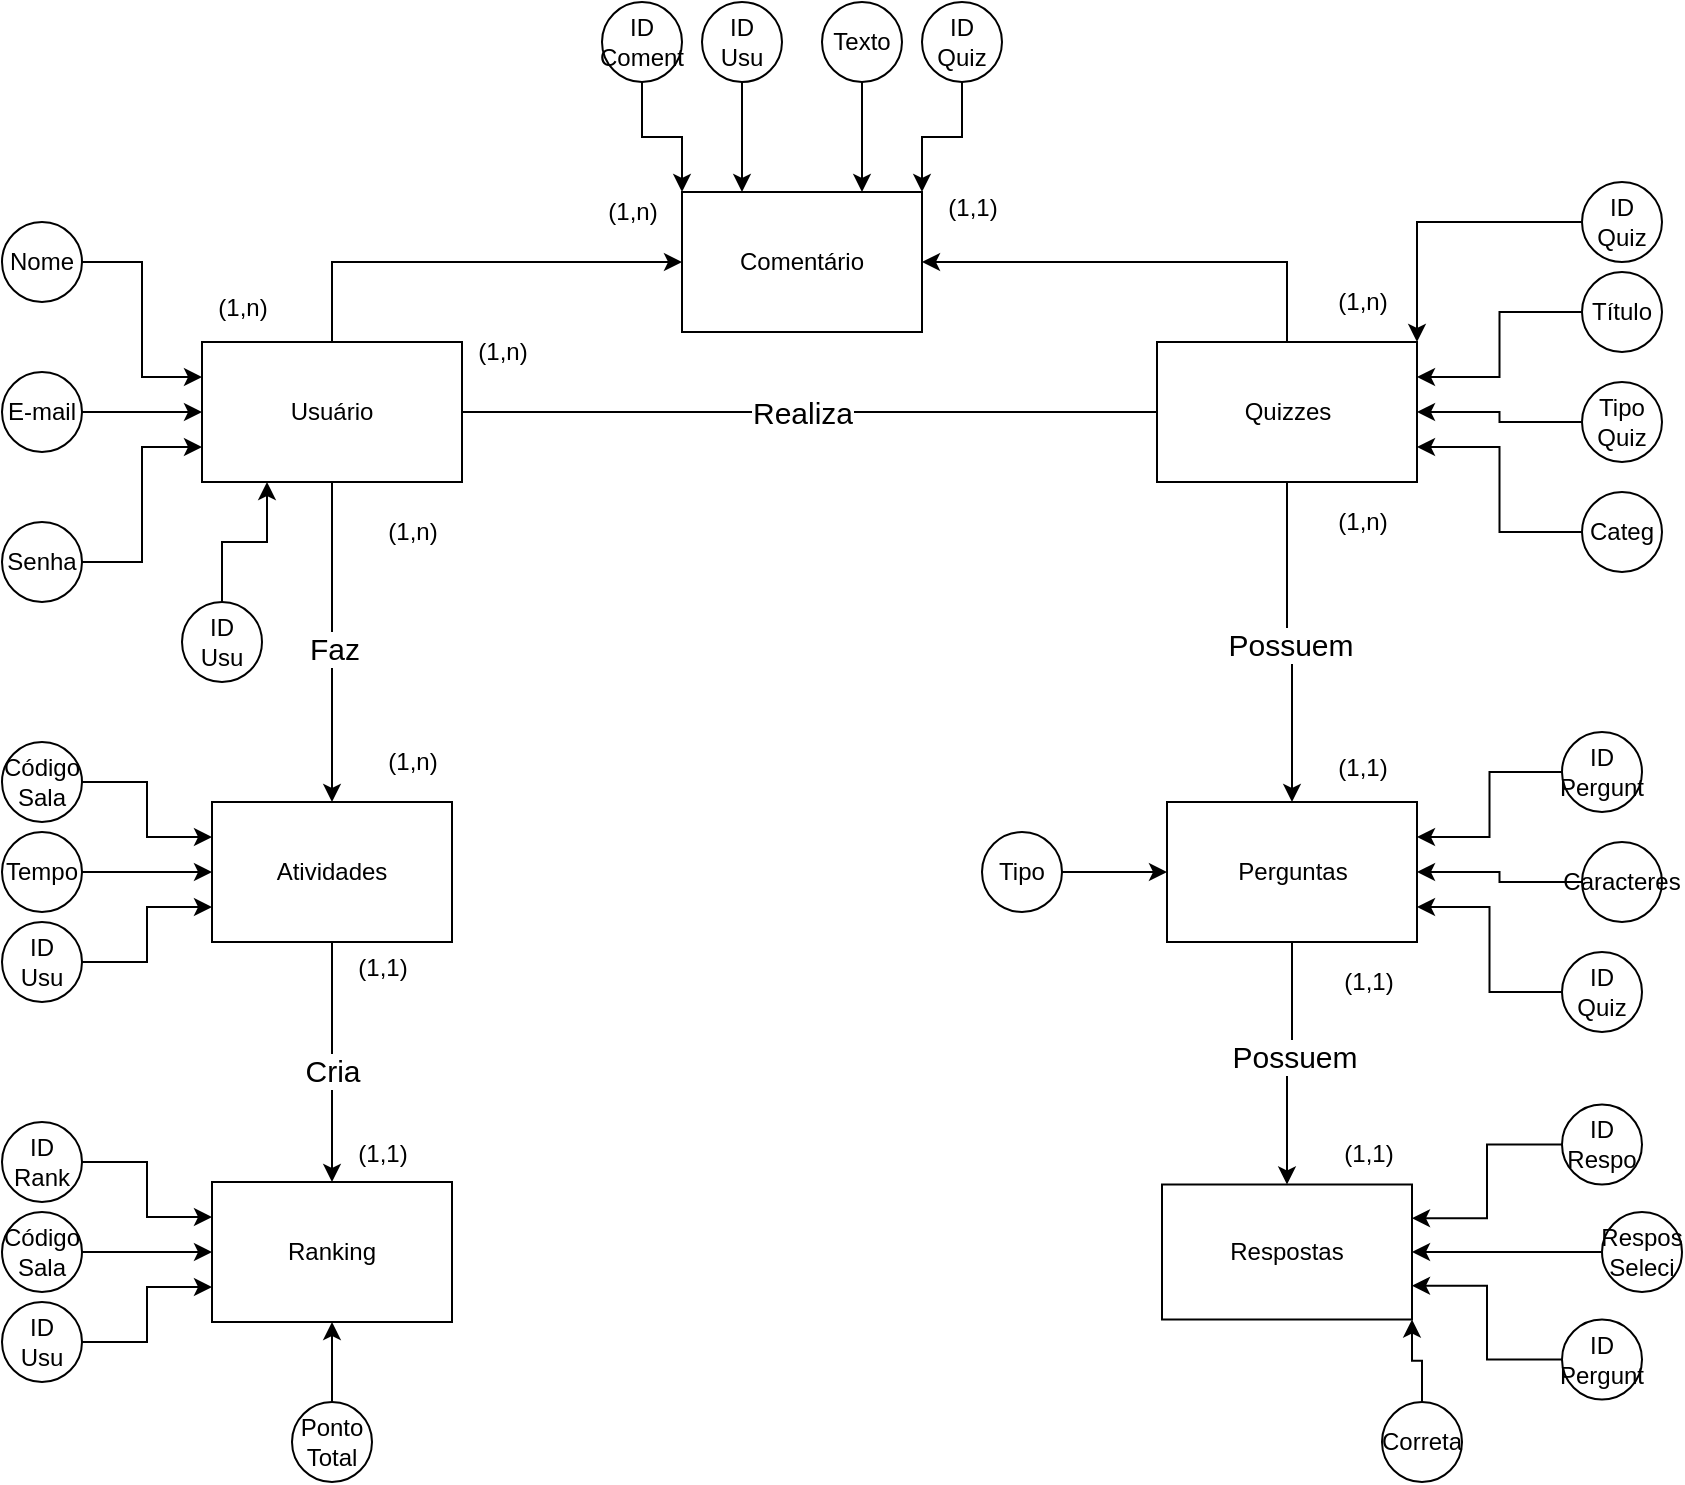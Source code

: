 <mxfile version="24.7.14">
  <diagram id="R2lEEEUBdFMjLlhIrx00" name="Page-1">
    <mxGraphModel dx="1393" dy="755" grid="1" gridSize="10" guides="1" tooltips="1" connect="1" arrows="1" fold="1" page="1" pageScale="1" pageWidth="850" pageHeight="1100" math="0" shadow="0" extFonts="Permanent Marker^https://fonts.googleapis.com/css?family=Permanent+Marker">
      <root>
        <mxCell id="0" />
        <mxCell id="1" parent="0" />
        <mxCell id="keiCmi9gTDB518gkM9KE-36" style="edgeStyle=orthogonalEdgeStyle;rounded=0;orthogonalLoop=1;jettySize=auto;html=1;exitX=0.5;exitY=1;exitDx=0;exitDy=0;" edge="1" parent="1" source="keiCmi9gTDB518gkM9KE-1" target="keiCmi9gTDB518gkM9KE-31">
          <mxGeometry relative="1" as="geometry" />
        </mxCell>
        <mxCell id="keiCmi9gTDB518gkM9KE-37" value="&lt;font style=&quot;font-size: 15px;&quot;&gt;Faz&lt;/font&gt;" style="edgeLabel;html=1;align=center;verticalAlign=middle;resizable=0;points=[];" vertex="1" connectable="0" parent="keiCmi9gTDB518gkM9KE-36">
          <mxGeometry x="0.037" y="1" relative="1" as="geometry">
            <mxPoint as="offset" />
          </mxGeometry>
        </mxCell>
        <mxCell id="keiCmi9gTDB518gkM9KE-92" style="edgeStyle=orthogonalEdgeStyle;rounded=0;orthogonalLoop=1;jettySize=auto;html=1;exitX=0.5;exitY=0;exitDx=0;exitDy=0;entryX=0;entryY=0.5;entryDx=0;entryDy=0;" edge="1" parent="1" source="keiCmi9gTDB518gkM9KE-1" target="keiCmi9gTDB518gkM9KE-85">
          <mxGeometry relative="1" as="geometry" />
        </mxCell>
        <mxCell id="keiCmi9gTDB518gkM9KE-1" value="Usuário" style="rounded=0;whiteSpace=wrap;html=1;" vertex="1" parent="1">
          <mxGeometry x="110" y="220" width="130" height="70" as="geometry" />
        </mxCell>
        <mxCell id="keiCmi9gTDB518gkM9KE-49" style="edgeStyle=orthogonalEdgeStyle;rounded=0;orthogonalLoop=1;jettySize=auto;html=1;exitX=0.5;exitY=1;exitDx=0;exitDy=0;entryX=0.5;entryY=0;entryDx=0;entryDy=0;" edge="1" parent="1" source="keiCmi9gTDB518gkM9KE-2" target="keiCmi9gTDB518gkM9KE-43">
          <mxGeometry relative="1" as="geometry" />
        </mxCell>
        <mxCell id="keiCmi9gTDB518gkM9KE-50" value="&lt;font style=&quot;font-size: 15px;&quot;&gt;Possuem&lt;/font&gt;" style="edgeLabel;html=1;align=center;verticalAlign=middle;resizable=0;points=[];" vertex="1" connectable="0" parent="keiCmi9gTDB518gkM9KE-49">
          <mxGeometry x="0.025" y="-1" relative="1" as="geometry">
            <mxPoint as="offset" />
          </mxGeometry>
        </mxCell>
        <mxCell id="keiCmi9gTDB518gkM9KE-93" style="edgeStyle=orthogonalEdgeStyle;rounded=0;orthogonalLoop=1;jettySize=auto;html=1;exitX=0.5;exitY=0;exitDx=0;exitDy=0;entryX=1;entryY=0.5;entryDx=0;entryDy=0;" edge="1" parent="1" source="keiCmi9gTDB518gkM9KE-2" target="keiCmi9gTDB518gkM9KE-85">
          <mxGeometry relative="1" as="geometry" />
        </mxCell>
        <mxCell id="keiCmi9gTDB518gkM9KE-2" value="Quizzes" style="rounded=0;whiteSpace=wrap;html=1;" vertex="1" parent="1">
          <mxGeometry x="587.5" y="220" width="130" height="70" as="geometry" />
        </mxCell>
        <mxCell id="keiCmi9gTDB518gkM9KE-87" style="edgeStyle=orthogonalEdgeStyle;rounded=0;orthogonalLoop=1;jettySize=auto;html=1;exitX=0.5;exitY=0;exitDx=0;exitDy=0;entryX=0.25;entryY=1;entryDx=0;entryDy=0;" edge="1" parent="1" source="keiCmi9gTDB518gkM9KE-19" target="keiCmi9gTDB518gkM9KE-1">
          <mxGeometry relative="1" as="geometry" />
        </mxCell>
        <mxCell id="keiCmi9gTDB518gkM9KE-19" value="ID&lt;br&gt;Usu" style="ellipse;whiteSpace=wrap;html=1;aspect=fixed;" vertex="1" parent="1">
          <mxGeometry x="100" y="350" width="40" height="40" as="geometry" />
        </mxCell>
        <mxCell id="keiCmi9gTDB518gkM9KE-22" style="edgeStyle=orthogonalEdgeStyle;rounded=0;orthogonalLoop=1;jettySize=auto;html=1;exitX=1;exitY=0.5;exitDx=0;exitDy=0;entryX=0;entryY=0.25;entryDx=0;entryDy=0;" edge="1" parent="1" source="keiCmi9gTDB518gkM9KE-21" target="keiCmi9gTDB518gkM9KE-1">
          <mxGeometry relative="1" as="geometry" />
        </mxCell>
        <mxCell id="keiCmi9gTDB518gkM9KE-21" value="Nome" style="ellipse;whiteSpace=wrap;html=1;aspect=fixed;" vertex="1" parent="1">
          <mxGeometry x="10" y="160" width="40" height="40" as="geometry" />
        </mxCell>
        <mxCell id="keiCmi9gTDB518gkM9KE-24" style="edgeStyle=orthogonalEdgeStyle;rounded=0;orthogonalLoop=1;jettySize=auto;html=1;entryX=0;entryY=0.5;entryDx=0;entryDy=0;" edge="1" parent="1" source="keiCmi9gTDB518gkM9KE-23" target="keiCmi9gTDB518gkM9KE-1">
          <mxGeometry relative="1" as="geometry" />
        </mxCell>
        <mxCell id="keiCmi9gTDB518gkM9KE-23" value="E-mail" style="ellipse;whiteSpace=wrap;html=1;aspect=fixed;" vertex="1" parent="1">
          <mxGeometry x="10" y="235" width="40" height="40" as="geometry" />
        </mxCell>
        <mxCell id="keiCmi9gTDB518gkM9KE-26" style="edgeStyle=orthogonalEdgeStyle;rounded=0;orthogonalLoop=1;jettySize=auto;html=1;entryX=0;entryY=0.75;entryDx=0;entryDy=0;" edge="1" parent="1" source="keiCmi9gTDB518gkM9KE-25" target="keiCmi9gTDB518gkM9KE-1">
          <mxGeometry relative="1" as="geometry" />
        </mxCell>
        <mxCell id="keiCmi9gTDB518gkM9KE-25" value="Senha" style="ellipse;whiteSpace=wrap;html=1;aspect=fixed;" vertex="1" parent="1">
          <mxGeometry x="10" y="310" width="40" height="40" as="geometry" />
        </mxCell>
        <mxCell id="keiCmi9gTDB518gkM9KE-28" style="edgeStyle=orthogonalEdgeStyle;rounded=0;orthogonalLoop=1;jettySize=auto;html=1;entryX=1;entryY=0;entryDx=0;entryDy=0;" edge="1" parent="1" source="keiCmi9gTDB518gkM9KE-27" target="keiCmi9gTDB518gkM9KE-2">
          <mxGeometry relative="1" as="geometry" />
        </mxCell>
        <mxCell id="keiCmi9gTDB518gkM9KE-27" value="ID&lt;br&gt;Quiz" style="ellipse;whiteSpace=wrap;html=1;aspect=fixed;" vertex="1" parent="1">
          <mxGeometry x="800" y="140" width="40" height="40" as="geometry" />
        </mxCell>
        <mxCell id="keiCmi9gTDB518gkM9KE-30" style="edgeStyle=orthogonalEdgeStyle;rounded=0;orthogonalLoop=1;jettySize=auto;html=1;entryX=1;entryY=0.25;entryDx=0;entryDy=0;" edge="1" parent="1" source="keiCmi9gTDB518gkM9KE-29" target="keiCmi9gTDB518gkM9KE-2">
          <mxGeometry relative="1" as="geometry" />
        </mxCell>
        <mxCell id="keiCmi9gTDB518gkM9KE-29" value="Título" style="ellipse;whiteSpace=wrap;html=1;aspect=fixed;" vertex="1" parent="1">
          <mxGeometry x="800" y="185" width="40" height="40" as="geometry" />
        </mxCell>
        <mxCell id="keiCmi9gTDB518gkM9KE-41" style="edgeStyle=orthogonalEdgeStyle;rounded=0;orthogonalLoop=1;jettySize=auto;html=1;exitX=0.5;exitY=1;exitDx=0;exitDy=0;entryX=0.5;entryY=0;entryDx=0;entryDy=0;" edge="1" parent="1" source="keiCmi9gTDB518gkM9KE-31" target="keiCmi9gTDB518gkM9KE-40">
          <mxGeometry relative="1" as="geometry" />
        </mxCell>
        <mxCell id="keiCmi9gTDB518gkM9KE-42" value="&lt;font style=&quot;font-size: 15px;&quot;&gt;Cria&lt;/font&gt;" style="edgeLabel;html=1;align=center;verticalAlign=middle;resizable=0;points=[];" vertex="1" connectable="0" parent="keiCmi9gTDB518gkM9KE-41">
          <mxGeometry x="0.067" relative="1" as="geometry">
            <mxPoint as="offset" />
          </mxGeometry>
        </mxCell>
        <mxCell id="keiCmi9gTDB518gkM9KE-31" value="Atividades" style="rounded=0;whiteSpace=wrap;html=1;" vertex="1" parent="1">
          <mxGeometry x="115" y="450" width="120" height="70" as="geometry" />
        </mxCell>
        <mxCell id="keiCmi9gTDB518gkM9KE-33" style="edgeStyle=orthogonalEdgeStyle;rounded=0;orthogonalLoop=1;jettySize=auto;html=1;entryX=0;entryY=0.25;entryDx=0;entryDy=0;" edge="1" parent="1" source="keiCmi9gTDB518gkM9KE-32" target="keiCmi9gTDB518gkM9KE-31">
          <mxGeometry relative="1" as="geometry" />
        </mxCell>
        <mxCell id="keiCmi9gTDB518gkM9KE-32" value="Código&lt;br&gt;Sala" style="ellipse;whiteSpace=wrap;html=1;aspect=fixed;" vertex="1" parent="1">
          <mxGeometry x="10" y="420" width="40" height="40" as="geometry" />
        </mxCell>
        <mxCell id="keiCmi9gTDB518gkM9KE-35" style="edgeStyle=orthogonalEdgeStyle;rounded=0;orthogonalLoop=1;jettySize=auto;html=1;exitX=1;exitY=0.5;exitDx=0;exitDy=0;entryX=0;entryY=0.5;entryDx=0;entryDy=0;" edge="1" parent="1" source="keiCmi9gTDB518gkM9KE-34" target="keiCmi9gTDB518gkM9KE-31">
          <mxGeometry relative="1" as="geometry" />
        </mxCell>
        <mxCell id="keiCmi9gTDB518gkM9KE-34" value="Tempo" style="ellipse;whiteSpace=wrap;html=1;aspect=fixed;" vertex="1" parent="1">
          <mxGeometry x="10" y="465" width="40" height="40" as="geometry" />
        </mxCell>
        <mxCell id="keiCmi9gTDB518gkM9KE-39" style="edgeStyle=orthogonalEdgeStyle;rounded=0;orthogonalLoop=1;jettySize=auto;html=1;entryX=0;entryY=0.75;entryDx=0;entryDy=0;" edge="1" parent="1" source="keiCmi9gTDB518gkM9KE-38" target="keiCmi9gTDB518gkM9KE-31">
          <mxGeometry relative="1" as="geometry" />
        </mxCell>
        <mxCell id="keiCmi9gTDB518gkM9KE-38" value="ID&lt;br&gt;Usu" style="ellipse;whiteSpace=wrap;html=1;aspect=fixed;" vertex="1" parent="1">
          <mxGeometry x="10" y="510" width="40" height="40" as="geometry" />
        </mxCell>
        <mxCell id="keiCmi9gTDB518gkM9KE-40" value="Ranking" style="rounded=0;whiteSpace=wrap;html=1;" vertex="1" parent="1">
          <mxGeometry x="115" y="640" width="120" height="70" as="geometry" />
        </mxCell>
        <mxCell id="keiCmi9gTDB518gkM9KE-51" style="edgeStyle=orthogonalEdgeStyle;rounded=0;orthogonalLoop=1;jettySize=auto;html=1;exitX=0.5;exitY=1;exitDx=0;exitDy=0;entryX=0.5;entryY=0;entryDx=0;entryDy=0;" edge="1" parent="1" source="keiCmi9gTDB518gkM9KE-43" target="keiCmi9gTDB518gkM9KE-44">
          <mxGeometry relative="1" as="geometry" />
        </mxCell>
        <mxCell id="keiCmi9gTDB518gkM9KE-52" value="&lt;font style=&quot;font-size: 15px;&quot;&gt;Possuem&lt;/font&gt;" style="edgeLabel;html=1;align=center;verticalAlign=middle;resizable=0;points=[];" vertex="1" connectable="0" parent="keiCmi9gTDB518gkM9KE-51">
          <mxGeometry x="-0.076" y="1" relative="1" as="geometry">
            <mxPoint as="offset" />
          </mxGeometry>
        </mxCell>
        <mxCell id="keiCmi9gTDB518gkM9KE-43" value="Perguntas" style="rounded=0;whiteSpace=wrap;html=1;" vertex="1" parent="1">
          <mxGeometry x="592.5" y="450" width="125" height="70" as="geometry" />
        </mxCell>
        <mxCell id="keiCmi9gTDB518gkM9KE-44" value="Respostas" style="rounded=0;whiteSpace=wrap;html=1;" vertex="1" parent="1">
          <mxGeometry x="590" y="641.25" width="125" height="67.5" as="geometry" />
        </mxCell>
        <mxCell id="keiCmi9gTDB518gkM9KE-90" style="edgeStyle=orthogonalEdgeStyle;rounded=0;orthogonalLoop=1;jettySize=auto;html=1;entryX=1;entryY=0.75;entryDx=0;entryDy=0;" edge="1" parent="1" source="keiCmi9gTDB518gkM9KE-54" target="keiCmi9gTDB518gkM9KE-2">
          <mxGeometry relative="1" as="geometry" />
        </mxCell>
        <mxCell id="keiCmi9gTDB518gkM9KE-54" value="Categ" style="ellipse;whiteSpace=wrap;html=1;aspect=fixed;" vertex="1" parent="1">
          <mxGeometry x="800" y="295" width="40" height="40" as="geometry" />
        </mxCell>
        <mxCell id="keiCmi9gTDB518gkM9KE-57" value="Tipo&lt;br&gt;Quiz" style="ellipse;whiteSpace=wrap;html=1;aspect=fixed;" vertex="1" parent="1">
          <mxGeometry x="800" y="240" width="40" height="40" as="geometry" />
        </mxCell>
        <mxCell id="keiCmi9gTDB518gkM9KE-58" style="edgeStyle=orthogonalEdgeStyle;rounded=0;orthogonalLoop=1;jettySize=auto;html=1;entryX=1;entryY=0.5;entryDx=0;entryDy=0;" edge="1" parent="1" source="keiCmi9gTDB518gkM9KE-57" target="keiCmi9gTDB518gkM9KE-2">
          <mxGeometry relative="1" as="geometry" />
        </mxCell>
        <mxCell id="keiCmi9gTDB518gkM9KE-62" style="edgeStyle=orthogonalEdgeStyle;rounded=0;orthogonalLoop=1;jettySize=auto;html=1;entryX=1;entryY=0.25;entryDx=0;entryDy=0;" edge="1" parent="1" source="keiCmi9gTDB518gkM9KE-60" target="keiCmi9gTDB518gkM9KE-43">
          <mxGeometry relative="1" as="geometry" />
        </mxCell>
        <mxCell id="keiCmi9gTDB518gkM9KE-60" value="ID&lt;br&gt;Pergunt" style="ellipse;whiteSpace=wrap;html=1;aspect=fixed;" vertex="1" parent="1">
          <mxGeometry x="790" y="415" width="40" height="40" as="geometry" />
        </mxCell>
        <mxCell id="keiCmi9gTDB518gkM9KE-63" style="edgeStyle=orthogonalEdgeStyle;rounded=0;orthogonalLoop=1;jettySize=auto;html=1;exitX=0;exitY=0.5;exitDx=0;exitDy=0;entryX=1;entryY=0.75;entryDx=0;entryDy=0;" edge="1" parent="1" source="keiCmi9gTDB518gkM9KE-61" target="keiCmi9gTDB518gkM9KE-43">
          <mxGeometry relative="1" as="geometry" />
        </mxCell>
        <mxCell id="keiCmi9gTDB518gkM9KE-61" value="ID&lt;br&gt;Quiz" style="ellipse;whiteSpace=wrap;html=1;aspect=fixed;" vertex="1" parent="1">
          <mxGeometry x="790" y="525" width="40" height="40" as="geometry" />
        </mxCell>
        <mxCell id="keiCmi9gTDB518gkM9KE-65" style="edgeStyle=orthogonalEdgeStyle;rounded=0;orthogonalLoop=1;jettySize=auto;html=1;entryX=1;entryY=0.5;entryDx=0;entryDy=0;" edge="1" parent="1" source="keiCmi9gTDB518gkM9KE-64" target="keiCmi9gTDB518gkM9KE-43">
          <mxGeometry relative="1" as="geometry" />
        </mxCell>
        <mxCell id="keiCmi9gTDB518gkM9KE-64" value="Caracteres" style="ellipse;whiteSpace=wrap;html=1;aspect=fixed;" vertex="1" parent="1">
          <mxGeometry x="800" y="470" width="40" height="40" as="geometry" />
        </mxCell>
        <mxCell id="keiCmi9gTDB518gkM9KE-67" style="edgeStyle=orthogonalEdgeStyle;rounded=0;orthogonalLoop=1;jettySize=auto;html=1;" edge="1" parent="1" source="keiCmi9gTDB518gkM9KE-66" target="keiCmi9gTDB518gkM9KE-43">
          <mxGeometry relative="1" as="geometry" />
        </mxCell>
        <mxCell id="keiCmi9gTDB518gkM9KE-66" value="Tipo" style="ellipse;whiteSpace=wrap;html=1;aspect=fixed;" vertex="1" parent="1">
          <mxGeometry x="500" y="465" width="40" height="40" as="geometry" />
        </mxCell>
        <mxCell id="keiCmi9gTDB518gkM9KE-69" style="edgeStyle=orthogonalEdgeStyle;rounded=0;orthogonalLoop=1;jettySize=auto;html=1;entryX=1;entryY=1;entryDx=0;entryDy=0;" edge="1" parent="1" source="keiCmi9gTDB518gkM9KE-68" target="keiCmi9gTDB518gkM9KE-44">
          <mxGeometry relative="1" as="geometry" />
        </mxCell>
        <mxCell id="keiCmi9gTDB518gkM9KE-68" value="Correta" style="ellipse;whiteSpace=wrap;html=1;aspect=fixed;" vertex="1" parent="1">
          <mxGeometry x="700" y="750" width="40" height="40" as="geometry" />
        </mxCell>
        <mxCell id="keiCmi9gTDB518gkM9KE-91" style="edgeStyle=orthogonalEdgeStyle;rounded=0;orthogonalLoop=1;jettySize=auto;html=1;exitX=0;exitY=0.5;exitDx=0;exitDy=0;entryX=1;entryY=0.5;entryDx=0;entryDy=0;" edge="1" parent="1" source="keiCmi9gTDB518gkM9KE-70" target="keiCmi9gTDB518gkM9KE-44">
          <mxGeometry relative="1" as="geometry">
            <mxPoint x="840" y="670" as="targetPoint" />
          </mxGeometry>
        </mxCell>
        <mxCell id="keiCmi9gTDB518gkM9KE-70" value="Respos&lt;br&gt;Seleci" style="ellipse;whiteSpace=wrap;html=1;aspect=fixed;" vertex="1" parent="1">
          <mxGeometry x="810" y="655" width="40" height="40" as="geometry" />
        </mxCell>
        <mxCell id="keiCmi9gTDB518gkM9KE-73" style="edgeStyle=orthogonalEdgeStyle;rounded=0;orthogonalLoop=1;jettySize=auto;html=1;entryX=1;entryY=0.25;entryDx=0;entryDy=0;" edge="1" parent="1" source="keiCmi9gTDB518gkM9KE-72" target="keiCmi9gTDB518gkM9KE-44">
          <mxGeometry relative="1" as="geometry" />
        </mxCell>
        <mxCell id="keiCmi9gTDB518gkM9KE-72" value="ID&lt;br&gt;Respo" style="ellipse;whiteSpace=wrap;html=1;aspect=fixed;" vertex="1" parent="1">
          <mxGeometry x="790" y="601.25" width="40" height="40" as="geometry" />
        </mxCell>
        <mxCell id="keiCmi9gTDB518gkM9KE-76" style="edgeStyle=orthogonalEdgeStyle;rounded=0;orthogonalLoop=1;jettySize=auto;html=1;entryX=1;entryY=0.75;entryDx=0;entryDy=0;" edge="1" parent="1" source="keiCmi9gTDB518gkM9KE-75" target="keiCmi9gTDB518gkM9KE-44">
          <mxGeometry relative="1" as="geometry" />
        </mxCell>
        <mxCell id="keiCmi9gTDB518gkM9KE-75" value="ID&lt;br&gt;Pergunt" style="ellipse;whiteSpace=wrap;html=1;aspect=fixed;" vertex="1" parent="1">
          <mxGeometry x="790" y="708.75" width="40" height="40" as="geometry" />
        </mxCell>
        <mxCell id="keiCmi9gTDB518gkM9KE-81" style="edgeStyle=orthogonalEdgeStyle;rounded=0;orthogonalLoop=1;jettySize=auto;html=1;entryX=0;entryY=0.25;entryDx=0;entryDy=0;" edge="1" parent="1" source="keiCmi9gTDB518gkM9KE-77" target="keiCmi9gTDB518gkM9KE-40">
          <mxGeometry relative="1" as="geometry" />
        </mxCell>
        <mxCell id="keiCmi9gTDB518gkM9KE-77" value="ID&lt;br&gt;Rank" style="ellipse;whiteSpace=wrap;html=1;aspect=fixed;" vertex="1" parent="1">
          <mxGeometry x="10" y="610" width="40" height="40" as="geometry" />
        </mxCell>
        <mxCell id="keiCmi9gTDB518gkM9KE-82" style="edgeStyle=orthogonalEdgeStyle;rounded=0;orthogonalLoop=1;jettySize=auto;html=1;entryX=0;entryY=0.5;entryDx=0;entryDy=0;" edge="1" parent="1" source="keiCmi9gTDB518gkM9KE-78" target="keiCmi9gTDB518gkM9KE-40">
          <mxGeometry relative="1" as="geometry" />
        </mxCell>
        <mxCell id="keiCmi9gTDB518gkM9KE-78" value="Código&lt;br&gt;Sala" style="ellipse;whiteSpace=wrap;html=1;aspect=fixed;" vertex="1" parent="1">
          <mxGeometry x="10" y="655" width="40" height="40" as="geometry" />
        </mxCell>
        <mxCell id="keiCmi9gTDB518gkM9KE-84" style="edgeStyle=orthogonalEdgeStyle;rounded=0;orthogonalLoop=1;jettySize=auto;html=1;exitX=0.5;exitY=0;exitDx=0;exitDy=0;entryX=0.5;entryY=1;entryDx=0;entryDy=0;" edge="1" parent="1" source="keiCmi9gTDB518gkM9KE-79" target="keiCmi9gTDB518gkM9KE-40">
          <mxGeometry relative="1" as="geometry" />
        </mxCell>
        <mxCell id="keiCmi9gTDB518gkM9KE-79" value="Ponto&lt;br&gt;Total" style="ellipse;whiteSpace=wrap;html=1;aspect=fixed;" vertex="1" parent="1">
          <mxGeometry x="155" y="750" width="40" height="40" as="geometry" />
        </mxCell>
        <mxCell id="keiCmi9gTDB518gkM9KE-83" style="edgeStyle=orthogonalEdgeStyle;rounded=0;orthogonalLoop=1;jettySize=auto;html=1;entryX=0;entryY=0.75;entryDx=0;entryDy=0;" edge="1" parent="1" source="keiCmi9gTDB518gkM9KE-80" target="keiCmi9gTDB518gkM9KE-40">
          <mxGeometry relative="1" as="geometry" />
        </mxCell>
        <mxCell id="keiCmi9gTDB518gkM9KE-80" value="ID&lt;br&gt;Usu" style="ellipse;whiteSpace=wrap;html=1;aspect=fixed;" vertex="1" parent="1">
          <mxGeometry x="10" y="700" width="40" height="40" as="geometry" />
        </mxCell>
        <mxCell id="keiCmi9gTDB518gkM9KE-85" value="Comentário" style="rounded=0;whiteSpace=wrap;html=1;" vertex="1" parent="1">
          <mxGeometry x="350" y="145" width="120" height="70" as="geometry" />
        </mxCell>
        <mxCell id="keiCmi9gTDB518gkM9KE-94" value="" style="endArrow=none;html=1;rounded=0;exitX=1;exitY=0.5;exitDx=0;exitDy=0;entryX=0;entryY=0.5;entryDx=0;entryDy=0;" edge="1" parent="1" source="keiCmi9gTDB518gkM9KE-1" target="keiCmi9gTDB518gkM9KE-2">
          <mxGeometry width="50" height="50" relative="1" as="geometry">
            <mxPoint x="420" y="450" as="sourcePoint" />
            <mxPoint x="470" y="400" as="targetPoint" />
          </mxGeometry>
        </mxCell>
        <mxCell id="keiCmi9gTDB518gkM9KE-95" value="&lt;font style=&quot;font-size: 15px;&quot;&gt;Realiza&lt;/font&gt;" style="edgeLabel;html=1;align=center;verticalAlign=middle;resizable=0;points=[];" vertex="1" connectable="0" parent="keiCmi9gTDB518gkM9KE-94">
          <mxGeometry x="0.001" y="-4" relative="1" as="geometry">
            <mxPoint x="-4" y="-4" as="offset" />
          </mxGeometry>
        </mxCell>
        <mxCell id="keiCmi9gTDB518gkM9KE-98" style="edgeStyle=orthogonalEdgeStyle;rounded=0;orthogonalLoop=1;jettySize=auto;html=1;entryX=0;entryY=0;entryDx=0;entryDy=0;" edge="1" parent="1" source="keiCmi9gTDB518gkM9KE-97" target="keiCmi9gTDB518gkM9KE-85">
          <mxGeometry relative="1" as="geometry" />
        </mxCell>
        <mxCell id="keiCmi9gTDB518gkM9KE-97" value="ID&lt;br&gt;Coment" style="ellipse;whiteSpace=wrap;html=1;aspect=fixed;" vertex="1" parent="1">
          <mxGeometry x="310" y="50" width="40" height="40" as="geometry" />
        </mxCell>
        <mxCell id="keiCmi9gTDB518gkM9KE-100" style="edgeStyle=orthogonalEdgeStyle;rounded=0;orthogonalLoop=1;jettySize=auto;html=1;entryX=1;entryY=0;entryDx=0;entryDy=0;" edge="1" parent="1" source="keiCmi9gTDB518gkM9KE-99" target="keiCmi9gTDB518gkM9KE-85">
          <mxGeometry relative="1" as="geometry" />
        </mxCell>
        <mxCell id="keiCmi9gTDB518gkM9KE-99" value="ID&lt;br&gt;Quiz" style="ellipse;whiteSpace=wrap;html=1;aspect=fixed;" vertex="1" parent="1">
          <mxGeometry x="470" y="50" width="40" height="40" as="geometry" />
        </mxCell>
        <mxCell id="keiCmi9gTDB518gkM9KE-102" style="edgeStyle=orthogonalEdgeStyle;rounded=0;orthogonalLoop=1;jettySize=auto;html=1;entryX=0.25;entryY=0;entryDx=0;entryDy=0;" edge="1" parent="1" source="keiCmi9gTDB518gkM9KE-101" target="keiCmi9gTDB518gkM9KE-85">
          <mxGeometry relative="1" as="geometry" />
        </mxCell>
        <mxCell id="keiCmi9gTDB518gkM9KE-101" value="ID&lt;br&gt;Usu" style="ellipse;whiteSpace=wrap;html=1;aspect=fixed;" vertex="1" parent="1">
          <mxGeometry x="360" y="50" width="40" height="40" as="geometry" />
        </mxCell>
        <mxCell id="keiCmi9gTDB518gkM9KE-104" style="edgeStyle=orthogonalEdgeStyle;rounded=0;orthogonalLoop=1;jettySize=auto;html=1;exitX=0.5;exitY=1;exitDx=0;exitDy=0;entryX=0.75;entryY=0;entryDx=0;entryDy=0;" edge="1" parent="1" source="keiCmi9gTDB518gkM9KE-103" target="keiCmi9gTDB518gkM9KE-85">
          <mxGeometry relative="1" as="geometry" />
        </mxCell>
        <mxCell id="keiCmi9gTDB518gkM9KE-103" value="Texto" style="ellipse;whiteSpace=wrap;html=1;aspect=fixed;" vertex="1" parent="1">
          <mxGeometry x="420" y="50" width="40" height="40" as="geometry" />
        </mxCell>
        <mxCell id="keiCmi9gTDB518gkM9KE-105" value="(1,n)" style="text;html=1;align=center;verticalAlign=middle;resizable=0;points=[];autosize=1;strokeColor=none;fillColor=none;" vertex="1" parent="1">
          <mxGeometry x="235" y="210" width="50" height="30" as="geometry" />
        </mxCell>
        <mxCell id="keiCmi9gTDB518gkM9KE-106" value="(1,n)" style="text;html=1;align=center;verticalAlign=middle;resizable=0;points=[];autosize=1;strokeColor=none;fillColor=none;" vertex="1" parent="1">
          <mxGeometry x="190" y="300" width="50" height="30" as="geometry" />
        </mxCell>
        <mxCell id="keiCmi9gTDB518gkM9KE-107" value="(1,n)" style="text;html=1;align=center;verticalAlign=middle;resizable=0;points=[];autosize=1;strokeColor=none;fillColor=none;" vertex="1" parent="1">
          <mxGeometry x="665" y="295" width="50" height="30" as="geometry" />
        </mxCell>
        <mxCell id="keiCmi9gTDB518gkM9KE-108" value="(1,1)" style="text;html=1;align=center;verticalAlign=middle;resizable=0;points=[];autosize=1;strokeColor=none;fillColor=none;" vertex="1" parent="1">
          <mxGeometry x="667.5" y="525" width="50" height="30" as="geometry" />
        </mxCell>
        <mxCell id="keiCmi9gTDB518gkM9KE-109" value="(1,1)" style="text;html=1;align=center;verticalAlign=middle;resizable=0;points=[];autosize=1;strokeColor=none;fillColor=none;" vertex="1" parent="1">
          <mxGeometry x="175" y="518" width="50" height="30" as="geometry" />
        </mxCell>
        <mxCell id="keiCmi9gTDB518gkM9KE-111" value="(1,n)" style="text;html=1;align=center;verticalAlign=middle;resizable=0;points=[];autosize=1;strokeColor=none;fillColor=none;" vertex="1" parent="1">
          <mxGeometry x="105" y="188" width="50" height="30" as="geometry" />
        </mxCell>
        <mxCell id="keiCmi9gTDB518gkM9KE-112" value="(1,n)" style="text;html=1;align=center;verticalAlign=middle;resizable=0;points=[];autosize=1;strokeColor=none;fillColor=none;" vertex="1" parent="1">
          <mxGeometry x="300" y="140" width="50" height="30" as="geometry" />
        </mxCell>
        <mxCell id="keiCmi9gTDB518gkM9KE-113" value="(1,n)" style="text;html=1;align=center;verticalAlign=middle;resizable=0;points=[];autosize=1;strokeColor=none;fillColor=none;" vertex="1" parent="1">
          <mxGeometry x="665" y="185" width="50" height="30" as="geometry" />
        </mxCell>
        <mxCell id="keiCmi9gTDB518gkM9KE-114" value="(1,1)" style="text;html=1;align=center;verticalAlign=middle;resizable=0;points=[];autosize=1;strokeColor=none;fillColor=none;" vertex="1" parent="1">
          <mxGeometry x="665" y="418" width="50" height="30" as="geometry" />
        </mxCell>
        <mxCell id="keiCmi9gTDB518gkM9KE-115" value="(1,1)" style="text;html=1;align=center;verticalAlign=middle;resizable=0;points=[];autosize=1;strokeColor=none;fillColor=none;" vertex="1" parent="1">
          <mxGeometry x="667.5" y="611.25" width="50" height="30" as="geometry" />
        </mxCell>
        <mxCell id="keiCmi9gTDB518gkM9KE-116" value="(1,1)" style="text;html=1;align=center;verticalAlign=middle;resizable=0;points=[];autosize=1;strokeColor=none;fillColor=none;" vertex="1" parent="1">
          <mxGeometry x="470" y="138" width="50" height="30" as="geometry" />
        </mxCell>
        <mxCell id="keiCmi9gTDB518gkM9KE-117" value="(1,1)" style="text;html=1;align=center;verticalAlign=middle;resizable=0;points=[];autosize=1;strokeColor=none;fillColor=none;" vertex="1" parent="1">
          <mxGeometry x="175" y="611.25" width="50" height="30" as="geometry" />
        </mxCell>
        <mxCell id="keiCmi9gTDB518gkM9KE-118" value="(1,n)" style="text;html=1;align=center;verticalAlign=middle;resizable=0;points=[];autosize=1;strokeColor=none;fillColor=none;" vertex="1" parent="1">
          <mxGeometry x="190" y="415" width="50" height="30" as="geometry" />
        </mxCell>
      </root>
    </mxGraphModel>
  </diagram>
</mxfile>

